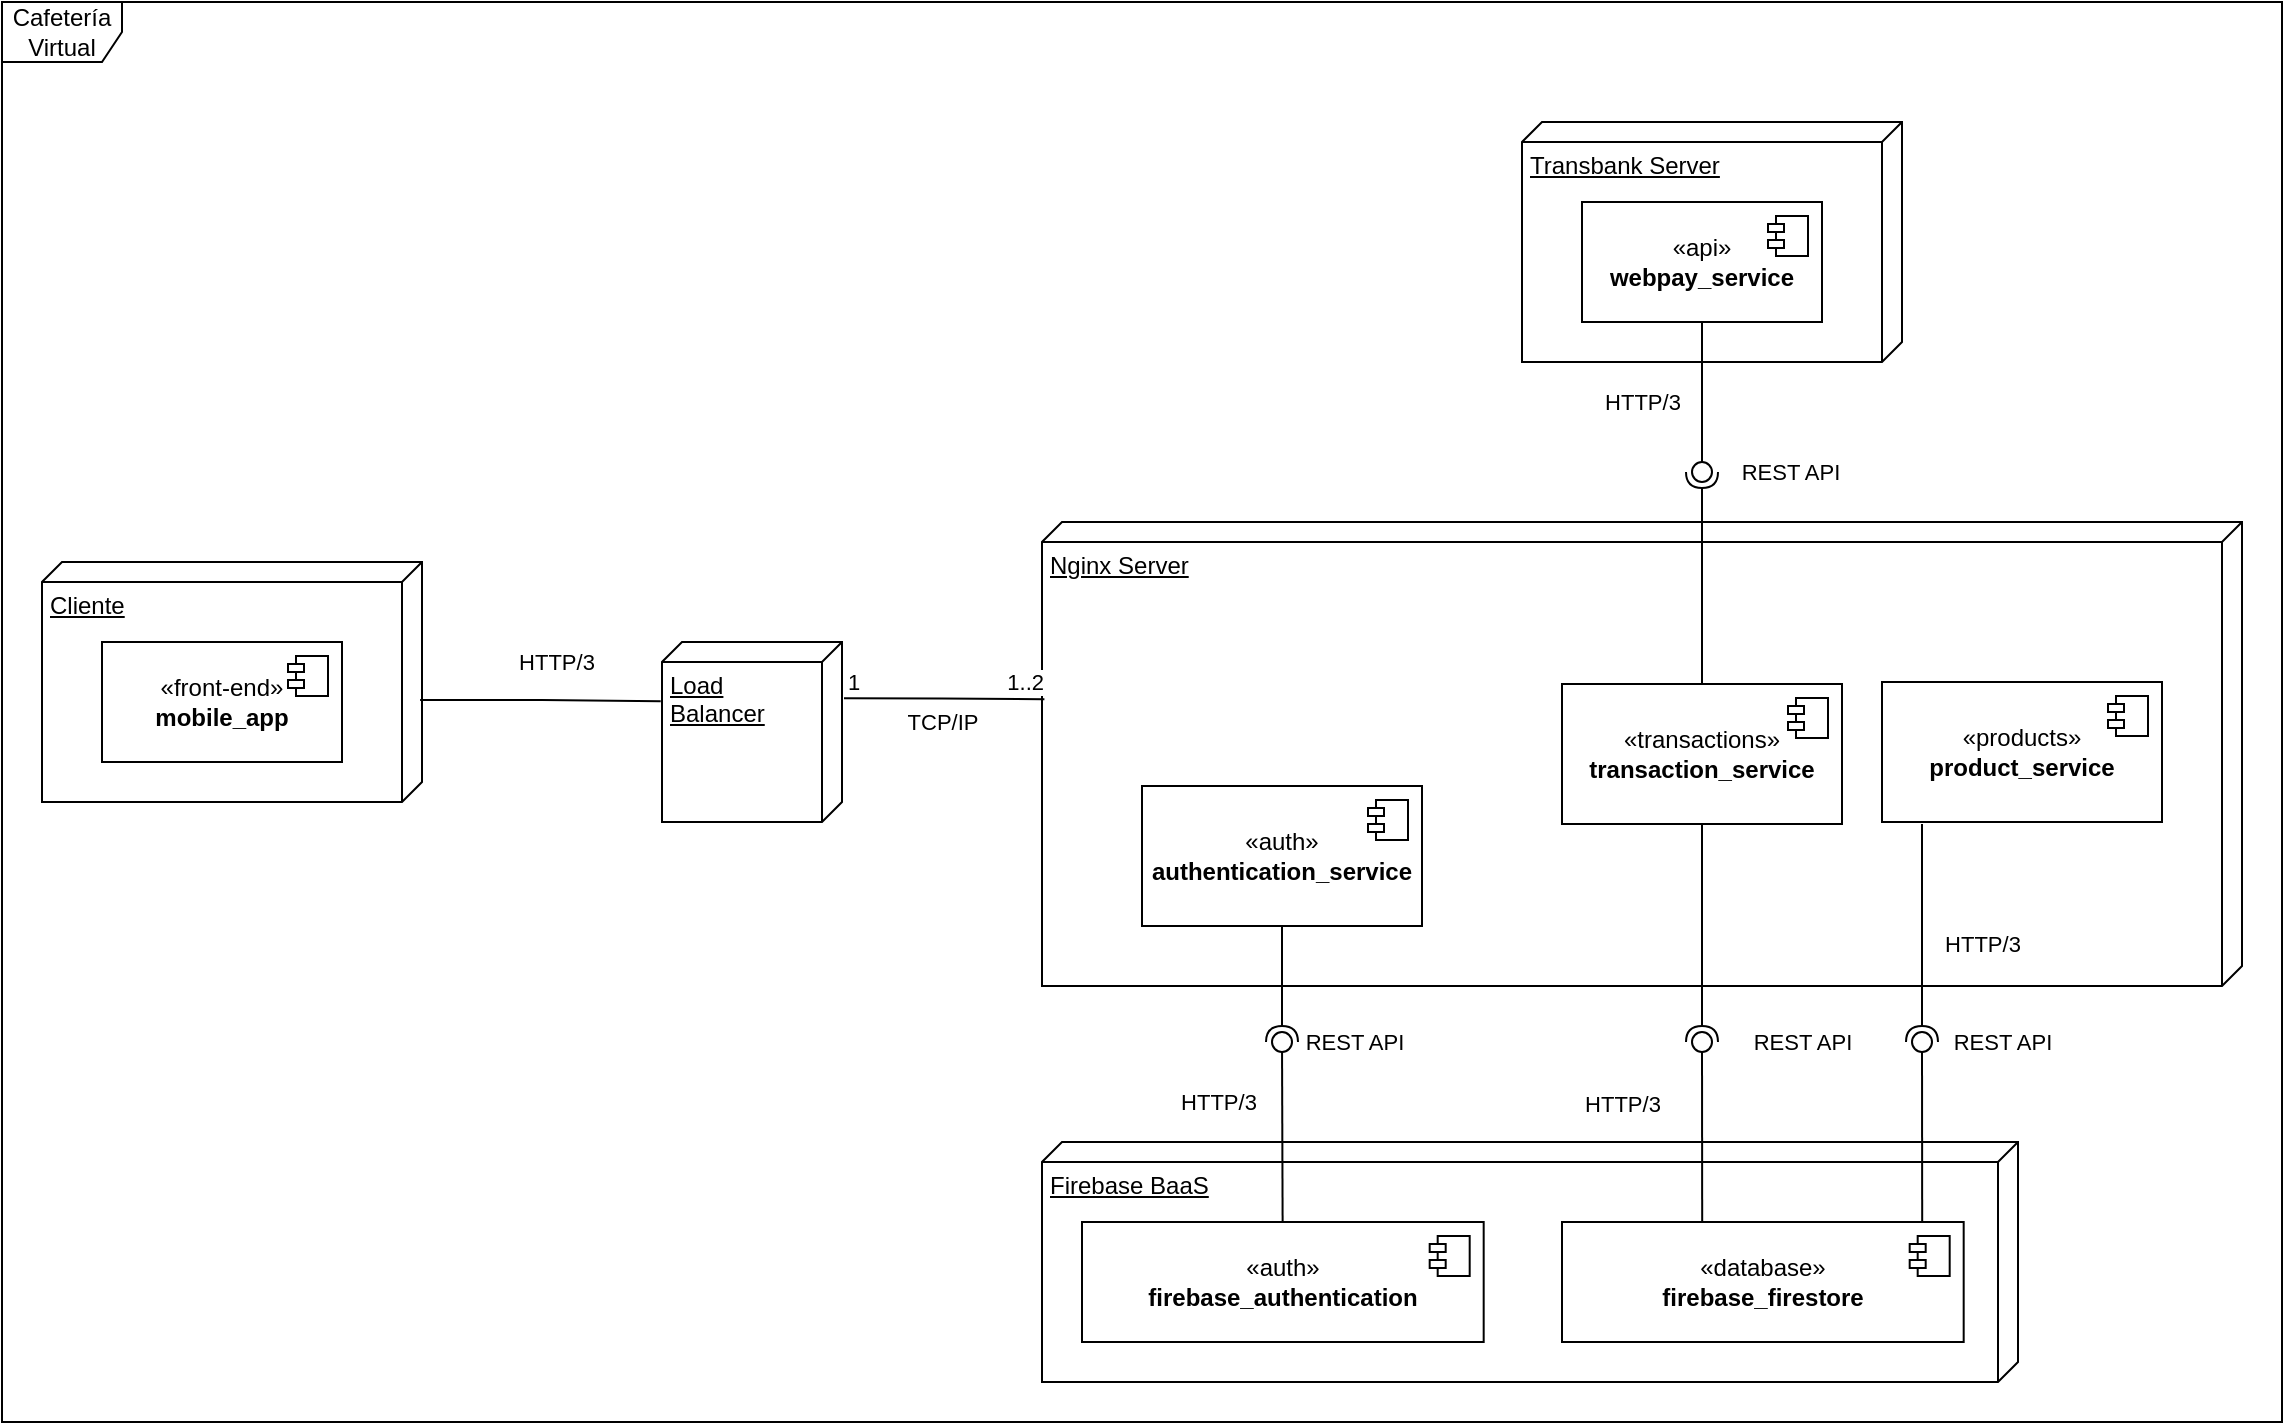 <mxfile>
    <diagram name="Page-1" id="9ZyNLu4KVZeICOAlVCgH">
        <mxGraphModel dx="1130" dy="1862" grid="1" gridSize="10" guides="1" tooltips="1" connect="1" arrows="1" fold="1" page="1" pageScale="1" pageWidth="850" pageHeight="1100" math="0" shadow="0">
            <root>
                <mxCell id="0"/>
                <mxCell id="1" parent="0"/>
                <mxCell id="m1c0zaDM8MKZKs5XDYi0-1" value="Cafetería Virtual" style="shape=umlFrame;whiteSpace=wrap;html=1;pointerEvents=0;" parent="1" vertex="1">
                    <mxGeometry x="80" y="-70" width="1140" height="710" as="geometry"/>
                </mxCell>
                <mxCell id="m1c0zaDM8MKZKs5XDYi0-3" value="Load Balancer" style="verticalAlign=top;align=left;spacingTop=8;spacingLeft=2;spacingRight=12;shape=cube;size=10;direction=south;fontStyle=4;html=1;whiteSpace=wrap;" parent="1" vertex="1">
                    <mxGeometry x="410" y="250" width="90" height="90" as="geometry"/>
                </mxCell>
                <mxCell id="m1c0zaDM8MKZKs5XDYi0-8" value="" style="group" parent="1" vertex="1" connectable="0">
                    <mxGeometry x="100" y="210" width="190" height="120" as="geometry"/>
                </mxCell>
                <mxCell id="m1c0zaDM8MKZKs5XDYi0-2" value="Cliente" style="verticalAlign=top;align=left;spacingTop=8;spacingLeft=2;spacingRight=12;shape=cube;size=10;direction=south;fontStyle=4;html=1;whiteSpace=wrap;" parent="m1c0zaDM8MKZKs5XDYi0-8" vertex="1">
                    <mxGeometry width="190" height="120" as="geometry"/>
                </mxCell>
                <mxCell id="m1c0zaDM8MKZKs5XDYi0-6" value="«front-end»&lt;br&gt;&lt;b&gt;mobile_app&lt;/b&gt;" style="html=1;dropTarget=0;whiteSpace=wrap;" parent="m1c0zaDM8MKZKs5XDYi0-8" vertex="1">
                    <mxGeometry x="30" y="40" width="120" height="60" as="geometry"/>
                </mxCell>
                <mxCell id="m1c0zaDM8MKZKs5XDYi0-7" value="" style="shape=module;jettyWidth=8;jettyHeight=4;" parent="m1c0zaDM8MKZKs5XDYi0-6" vertex="1">
                    <mxGeometry x="1" width="20" height="20" relative="1" as="geometry">
                        <mxPoint x="-27" y="7" as="offset"/>
                    </mxGeometry>
                </mxCell>
                <mxCell id="m1c0zaDM8MKZKs5XDYi0-9" value="" style="edgeStyle=orthogonalEdgeStyle;rounded=0;orthogonalLoop=1;jettySize=auto;html=1;endArrow=none;endFill=0;exitX=0.575;exitY=0.005;exitDx=0;exitDy=0;exitPerimeter=0;entryX=0.329;entryY=1.007;entryDx=0;entryDy=0;entryPerimeter=0;" parent="1" source="m1c0zaDM8MKZKs5XDYi0-2" target="m1c0zaDM8MKZKs5XDYi0-3" edge="1">
                    <mxGeometry relative="1" as="geometry">
                        <mxPoint x="300" y="270" as="sourcePoint"/>
                        <mxPoint x="400" y="270" as="targetPoint"/>
                    </mxGeometry>
                </mxCell>
                <mxCell id="m1c0zaDM8MKZKs5XDYi0-10" value="&lt;div&gt;HTTP/3&lt;/div&gt;" style="edgeLabel;html=1;align=center;verticalAlign=middle;resizable=0;points=[];" parent="m1c0zaDM8MKZKs5XDYi0-9" vertex="1" connectable="0">
                    <mxGeometry x="0.398" y="1" relative="1" as="geometry">
                        <mxPoint x="-16" y="-19" as="offset"/>
                    </mxGeometry>
                </mxCell>
                <mxCell id="m1c0zaDM8MKZKs5XDYi0-21" value="&lt;div&gt;Nginx Server&lt;/div&gt;" style="verticalAlign=top;align=left;spacingTop=8;spacingLeft=2;spacingRight=12;shape=cube;size=10;direction=south;fontStyle=4;html=1;whiteSpace=wrap;" parent="1" vertex="1">
                    <mxGeometry x="600" y="190" width="600" height="232" as="geometry"/>
                </mxCell>
                <mxCell id="m1c0zaDM8MKZKs5XDYi0-24" value="" style="endArrow=none;html=1;edgeStyle=orthogonalEdgeStyle;rounded=0;exitX=0.313;exitY=-0.011;exitDx=0;exitDy=0;exitPerimeter=0;entryX=0.382;entryY=0.998;entryDx=0;entryDy=0;entryPerimeter=0;" parent="1" source="m1c0zaDM8MKZKs5XDYi0-3" target="m1c0zaDM8MKZKs5XDYi0-21" edge="1">
                    <mxGeometry relative="1" as="geometry">
                        <mxPoint x="460" y="310" as="sourcePoint"/>
                        <mxPoint x="600" y="278" as="targetPoint"/>
                    </mxGeometry>
                </mxCell>
                <mxCell id="m1c0zaDM8MKZKs5XDYi0-25" value="&lt;div&gt;1&lt;/div&gt;" style="edgeLabel;resizable=0;html=1;align=left;verticalAlign=bottom;" parent="m1c0zaDM8MKZKs5XDYi0-24" connectable="0" vertex="1">
                    <mxGeometry x="-1" relative="1" as="geometry"/>
                </mxCell>
                <mxCell id="m1c0zaDM8MKZKs5XDYi0-26" value="&lt;div&gt;1..2&lt;/div&gt;" style="edgeLabel;resizable=0;html=1;align=right;verticalAlign=bottom;" parent="m1c0zaDM8MKZKs5XDYi0-24" connectable="0" vertex="1">
                    <mxGeometry x="1" relative="1" as="geometry"/>
                </mxCell>
                <mxCell id="m1c0zaDM8MKZKs5XDYi0-28" value="&lt;div&gt;TCP/IP&lt;/div&gt;" style="edgeLabel;html=1;align=center;verticalAlign=middle;resizable=0;points=[];" parent="m1c0zaDM8MKZKs5XDYi0-24" vertex="1" connectable="0">
                    <mxGeometry x="-0.203" relative="1" as="geometry">
                        <mxPoint x="9" y="12" as="offset"/>
                    </mxGeometry>
                </mxCell>
                <mxCell id="m1c0zaDM8MKZKs5XDYi0-29" value="&lt;div&gt;«transactions»&lt;/div&gt;&lt;div&gt;&lt;b&gt;transaction_service&lt;/b&gt;&lt;/div&gt;" style="html=1;dropTarget=0;whiteSpace=wrap;" parent="1" vertex="1">
                    <mxGeometry x="860" y="271" width="140" height="70" as="geometry"/>
                </mxCell>
                <mxCell id="m1c0zaDM8MKZKs5XDYi0-30" value="" style="shape=module;jettyWidth=8;jettyHeight=4;" parent="m1c0zaDM8MKZKs5XDYi0-29" vertex="1">
                    <mxGeometry x="1" width="20" height="20" relative="1" as="geometry">
                        <mxPoint x="-27" y="7" as="offset"/>
                    </mxGeometry>
                </mxCell>
                <mxCell id="m1c0zaDM8MKZKs5XDYi0-32" value="" style="group" parent="1" vertex="1" connectable="0">
                    <mxGeometry x="840" y="-10" width="190" height="120" as="geometry"/>
                </mxCell>
                <mxCell id="m1c0zaDM8MKZKs5XDYi0-33" value="Transbank Server" style="verticalAlign=top;align=left;spacingTop=8;spacingLeft=2;spacingRight=12;shape=cube;size=10;direction=south;fontStyle=4;html=1;whiteSpace=wrap;" parent="m1c0zaDM8MKZKs5XDYi0-32" vertex="1">
                    <mxGeometry width="190" height="120" as="geometry"/>
                </mxCell>
                <mxCell id="m1c0zaDM8MKZKs5XDYi0-34" value="&lt;div&gt;«api»&lt;/div&gt;&lt;div&gt;&lt;b&gt;webpay_service&lt;/b&gt;&lt;/div&gt;" style="html=1;dropTarget=0;whiteSpace=wrap;" parent="m1c0zaDM8MKZKs5XDYi0-32" vertex="1">
                    <mxGeometry x="30" y="40" width="120" height="60" as="geometry"/>
                </mxCell>
                <mxCell id="m1c0zaDM8MKZKs5XDYi0-35" value="" style="shape=module;jettyWidth=8;jettyHeight=4;" parent="m1c0zaDM8MKZKs5XDYi0-34" vertex="1">
                    <mxGeometry x="1" width="20" height="20" relative="1" as="geometry">
                        <mxPoint x="-27" y="7" as="offset"/>
                    </mxGeometry>
                </mxCell>
                <mxCell id="m1c0zaDM8MKZKs5XDYi0-43" value="" style="group" parent="1" vertex="1" connectable="0">
                    <mxGeometry x="785" y="160" width="10" height="10" as="geometry"/>
                </mxCell>
                <mxCell id="m1c0zaDM8MKZKs5XDYi0-41" value="" style="ellipse;whiteSpace=wrap;html=1;align=center;aspect=fixed;fillColor=none;strokeColor=none;resizable=0;perimeter=centerPerimeter;rotatable=0;allowArrows=0;points=[];outlineConnect=1;" parent="m1c0zaDM8MKZKs5XDYi0-43" vertex="1">
                    <mxGeometry width="10" height="10" as="geometry"/>
                </mxCell>
                <mxCell id="m1c0zaDM8MKZKs5XDYi0-39" value="" style="rounded=0;orthogonalLoop=1;jettySize=auto;html=1;endArrow=halfCircle;endFill=0;endSize=6;strokeWidth=1;sketch=0;exitX=0.5;exitY=0;exitDx=0;exitDy=0;" parent="1" source="m1c0zaDM8MKZKs5XDYi0-29" edge="1">
                    <mxGeometry relative="1" as="geometry">
                        <mxPoint x="165" y="5" as="sourcePoint"/>
                        <mxPoint x="930" y="165" as="targetPoint"/>
                    </mxGeometry>
                </mxCell>
                <mxCell id="m1c0zaDM8MKZKs5XDYi0-42" value="&lt;div&gt;REST API&lt;/div&gt;" style="edgeLabel;html=1;align=center;verticalAlign=middle;resizable=0;points=[];" parent="m1c0zaDM8MKZKs5XDYi0-39" vertex="1" connectable="0">
                    <mxGeometry x="0.68" y="-2" relative="1" as="geometry">
                        <mxPoint x="42" y="-17" as="offset"/>
                    </mxGeometry>
                </mxCell>
                <mxCell id="m1c0zaDM8MKZKs5XDYi0-40" value="" style="rounded=0;orthogonalLoop=1;jettySize=auto;html=1;endArrow=oval;endFill=0;sketch=0;sourcePerimeterSpacing=0;targetPerimeterSpacing=0;endSize=10;exitX=0.5;exitY=1;exitDx=0;exitDy=0;" parent="1" source="m1c0zaDM8MKZKs5XDYi0-34" edge="1">
                    <mxGeometry relative="1" as="geometry">
                        <mxPoint x="125" y="5" as="sourcePoint"/>
                        <mxPoint x="930" y="165" as="targetPoint"/>
                    </mxGeometry>
                </mxCell>
                <mxCell id="m1c0zaDM8MKZKs5XDYi0-74" value="&lt;div&gt;HTTP/3&lt;/div&gt;" style="edgeLabel;html=1;align=center;verticalAlign=middle;resizable=0;points=[];" parent="m1c0zaDM8MKZKs5XDYi0-40" vertex="1" connectable="0">
                    <mxGeometry x="0.597" relative="1" as="geometry">
                        <mxPoint x="-30" y="-20" as="offset"/>
                    </mxGeometry>
                </mxCell>
                <mxCell id="m1c0zaDM8MKZKs5XDYi0-57" value="&lt;div&gt;«auth»&lt;/div&gt;&lt;div&gt;&lt;b&gt;authentication_service&lt;/b&gt;&lt;/div&gt;" style="html=1;dropTarget=0;whiteSpace=wrap;" parent="1" vertex="1">
                    <mxGeometry x="650" y="322" width="140" height="70" as="geometry"/>
                </mxCell>
                <mxCell id="m1c0zaDM8MKZKs5XDYi0-58" value="" style="shape=module;jettyWidth=8;jettyHeight=4;" parent="m1c0zaDM8MKZKs5XDYi0-57" vertex="1">
                    <mxGeometry x="1" width="20" height="20" relative="1" as="geometry">
                        <mxPoint x="-27" y="7" as="offset"/>
                    </mxGeometry>
                </mxCell>
                <mxCell id="m1c0zaDM8MKZKs5XDYi0-67" value="" style="group" parent="1" vertex="1" connectable="0">
                    <mxGeometry x="770" y="500" width="318" height="120" as="geometry"/>
                </mxCell>
                <mxCell id="m1c0zaDM8MKZKs5XDYi0-68" value="&lt;div&gt;Firebase BaaS&lt;/div&gt;" style="verticalAlign=top;align=left;spacingTop=8;spacingLeft=2;spacingRight=12;shape=cube;size=10;direction=south;fontStyle=4;html=1;whiteSpace=wrap;" parent="m1c0zaDM8MKZKs5XDYi0-67" vertex="1">
                    <mxGeometry x="-170" width="488" height="120" as="geometry"/>
                </mxCell>
                <mxCell id="m1c0zaDM8MKZKs5XDYi0-69" value="&lt;div&gt;«database»&lt;/div&gt;&lt;div&gt;&lt;b&gt;firebase_firestore&lt;/b&gt;&lt;br&gt;&lt;/div&gt;" style="html=1;dropTarget=0;whiteSpace=wrap;" parent="m1c0zaDM8MKZKs5XDYi0-67" vertex="1">
                    <mxGeometry x="90.001" y="40" width="200.842" height="60" as="geometry"/>
                </mxCell>
                <mxCell id="m1c0zaDM8MKZKs5XDYi0-70" value="" style="shape=module;jettyWidth=8;jettyHeight=4;" parent="m1c0zaDM8MKZKs5XDYi0-69" vertex="1">
                    <mxGeometry x="1" width="20" height="20" relative="1" as="geometry">
                        <mxPoint x="-27" y="7" as="offset"/>
                    </mxGeometry>
                </mxCell>
                <mxCell id="m1c0zaDM8MKZKs5XDYi0-71" value="&lt;div&gt;«auth»&lt;/div&gt;&lt;div&gt;&lt;b&gt;firebase_authentication&lt;/b&gt;&lt;br&gt;&lt;/div&gt;" style="html=1;dropTarget=0;whiteSpace=wrap;" parent="m1c0zaDM8MKZKs5XDYi0-67" vertex="1">
                    <mxGeometry x="-149.999" y="40" width="200.842" height="60" as="geometry"/>
                </mxCell>
                <mxCell id="m1c0zaDM8MKZKs5XDYi0-72" value="" style="shape=module;jettyWidth=8;jettyHeight=4;" parent="m1c0zaDM8MKZKs5XDYi0-71" vertex="1">
                    <mxGeometry x="1" width="20" height="20" relative="1" as="geometry">
                        <mxPoint x="-27" y="7" as="offset"/>
                    </mxGeometry>
                </mxCell>
                <mxCell id="m1c0zaDM8MKZKs5XDYi0-64" value="" style="rounded=0;orthogonalLoop=1;jettySize=auto;html=1;endArrow=halfCircle;endFill=0;endSize=6;strokeWidth=1;sketch=0;" parent="1" source="m1c0zaDM8MKZKs5XDYi0-29" edge="1">
                    <mxGeometry relative="1" as="geometry">
                        <mxPoint x="929.5" y="440" as="sourcePoint"/>
                        <mxPoint x="930" y="450" as="targetPoint"/>
                    </mxGeometry>
                </mxCell>
                <mxCell id="m1c0zaDM8MKZKs5XDYi0-65" value="&lt;div&gt;REST API&lt;/div&gt;" style="edgeLabel;html=1;align=center;verticalAlign=middle;resizable=0;points=[];" parent="m1c0zaDM8MKZKs5XDYi0-64" vertex="1" connectable="0">
                    <mxGeometry x="0.68" y="-2" relative="1" as="geometry">
                        <mxPoint x="52" y="17" as="offset"/>
                    </mxGeometry>
                </mxCell>
                <mxCell id="m1c0zaDM8MKZKs5XDYi0-77" value="&lt;div&gt;HTTP/3&lt;/div&gt;" style="edgeLabel;html=1;align=center;verticalAlign=middle;resizable=0;points=[];" parent="m1c0zaDM8MKZKs5XDYi0-64" vertex="1" connectable="0">
                    <mxGeometry x="0.4" y="1" relative="1" as="geometry">
                        <mxPoint x="-41" y="63" as="offset"/>
                    </mxGeometry>
                </mxCell>
                <mxCell id="m1c0zaDM8MKZKs5XDYi0-66" value="" style="rounded=0;orthogonalLoop=1;jettySize=auto;html=1;endArrow=oval;endFill=0;sketch=0;sourcePerimeterSpacing=0;targetPerimeterSpacing=0;endSize=10;exitX=0.349;exitY=0;exitDx=0;exitDy=0;exitPerimeter=0;" parent="1" source="m1c0zaDM8MKZKs5XDYi0-69" edge="1">
                    <mxGeometry relative="1" as="geometry">
                        <mxPoint x="929.5" y="580" as="sourcePoint"/>
                        <mxPoint x="930" y="450" as="targetPoint"/>
                    </mxGeometry>
                </mxCell>
                <mxCell id="m1c0zaDM8MKZKs5XDYi0-49" value="" style="rounded=0;orthogonalLoop=1;jettySize=auto;html=1;endArrow=halfCircle;endFill=0;endSize=6;strokeWidth=1;sketch=0;exitX=0.5;exitY=1;exitDx=0;exitDy=0;" parent="1" source="m1c0zaDM8MKZKs5XDYi0-57" edge="1">
                    <mxGeometry relative="1" as="geometry">
                        <mxPoint x="720" y="410" as="sourcePoint"/>
                        <mxPoint x="720" y="450" as="targetPoint"/>
                    </mxGeometry>
                </mxCell>
                <mxCell id="m1c0zaDM8MKZKs5XDYi0-50" value="&lt;div&gt;REST API&lt;/div&gt;" style="edgeLabel;html=1;align=center;verticalAlign=middle;resizable=0;points=[];" parent="m1c0zaDM8MKZKs5XDYi0-49" vertex="1" connectable="0">
                    <mxGeometry x="0.68" y="-2" relative="1" as="geometry">
                        <mxPoint x="38" y="9" as="offset"/>
                    </mxGeometry>
                </mxCell>
                <mxCell id="m1c0zaDM8MKZKs5XDYi0-78" value="&lt;div&gt;HTTP/3&lt;/div&gt;" style="edgeLabel;html=1;align=center;verticalAlign=middle;resizable=0;points=[];" parent="m1c0zaDM8MKZKs5XDYi0-49" vertex="1" connectable="0">
                    <mxGeometry x="0.375" y="-1" relative="1" as="geometry">
                        <mxPoint x="-31" y="48" as="offset"/>
                    </mxGeometry>
                </mxCell>
                <mxCell id="m1c0zaDM8MKZKs5XDYi0-51" value="" style="rounded=0;orthogonalLoop=1;jettySize=auto;html=1;endArrow=oval;endFill=0;sketch=0;sourcePerimeterSpacing=0;targetPerimeterSpacing=0;endSize=10;" parent="1" source="m1c0zaDM8MKZKs5XDYi0-71" edge="1">
                    <mxGeometry relative="1" as="geometry">
                        <mxPoint x="720" y="550" as="sourcePoint"/>
                        <mxPoint x="720" y="450" as="targetPoint"/>
                    </mxGeometry>
                </mxCell>
                <mxCell id="2" value="&lt;div&gt;«products»&lt;/div&gt;&lt;div&gt;&lt;b&gt;product_service&lt;/b&gt;&lt;/div&gt;" style="html=1;dropTarget=0;whiteSpace=wrap;" vertex="1" parent="1">
                    <mxGeometry x="1020" y="270" width="140" height="70" as="geometry"/>
                </mxCell>
                <mxCell id="3" value="" style="shape=module;jettyWidth=8;jettyHeight=4;" vertex="1" parent="2">
                    <mxGeometry x="1" width="20" height="20" relative="1" as="geometry">
                        <mxPoint x="-27" y="7" as="offset"/>
                    </mxGeometry>
                </mxCell>
                <mxCell id="11" value="" style="rounded=0;orthogonalLoop=1;jettySize=auto;html=1;endArrow=halfCircle;endFill=0;endSize=6;strokeWidth=1;sketch=0;" edge="1" parent="1">
                    <mxGeometry relative="1" as="geometry">
                        <mxPoint x="1040" y="341" as="sourcePoint"/>
                        <mxPoint x="1040" y="450" as="targetPoint"/>
                    </mxGeometry>
                </mxCell>
                <mxCell id="12" value="&lt;div&gt;REST API&lt;/div&gt;" style="edgeLabel;html=1;align=center;verticalAlign=middle;resizable=0;points=[];" vertex="1" connectable="0" parent="11">
                    <mxGeometry x="0.68" y="-2" relative="1" as="geometry">
                        <mxPoint x="42" y="17" as="offset"/>
                    </mxGeometry>
                </mxCell>
                <mxCell id="13" value="&lt;div&gt;HTTP/3&lt;/div&gt;" style="edgeLabel;html=1;align=center;verticalAlign=middle;resizable=0;points=[];" vertex="1" connectable="0" parent="11">
                    <mxGeometry x="0.4" y="1" relative="1" as="geometry">
                        <mxPoint x="29" y="-17" as="offset"/>
                    </mxGeometry>
                </mxCell>
                <mxCell id="14" value="" style="rounded=0;orthogonalLoop=1;jettySize=auto;html=1;endArrow=oval;endFill=0;sketch=0;sourcePerimeterSpacing=0;targetPerimeterSpacing=0;endSize=10;exitX=0.349;exitY=0;exitDx=0;exitDy=0;exitPerimeter=0;" edge="1" parent="1">
                    <mxGeometry relative="1" as="geometry">
                        <mxPoint x="1040.094" y="540" as="sourcePoint"/>
                        <mxPoint x="1040" y="450" as="targetPoint"/>
                    </mxGeometry>
                </mxCell>
            </root>
        </mxGraphModel>
    </diagram>
</mxfile>
